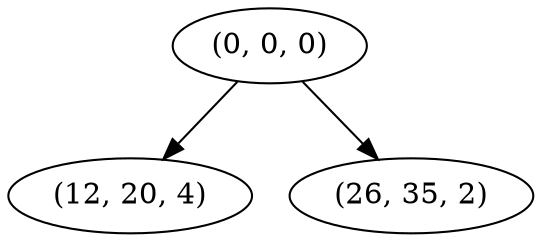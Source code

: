 digraph tree {
    "(0, 0, 0)";
    "(12, 20, 4)";
    "(26, 35, 2)";
    "(0, 0, 0)" -> "(12, 20, 4)";
    "(0, 0, 0)" -> "(26, 35, 2)";
}
